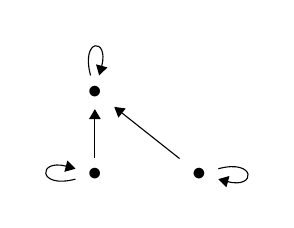 \begin{tikzpicture}
    \node at (0,0){
        \begin{tikzcd}[every arrow/.append style={-Triangle}]
            \bullet \arrow[-Triangle, loop above] \\
            \bullet \arrow[-Triangle,loop left] \arrow[-Triangle,u] & \bullet \arrow[-Triangle,loop right]\arrow[-Triangle,ul]
        \end{tikzcd}
    };
\end{tikzpicture}